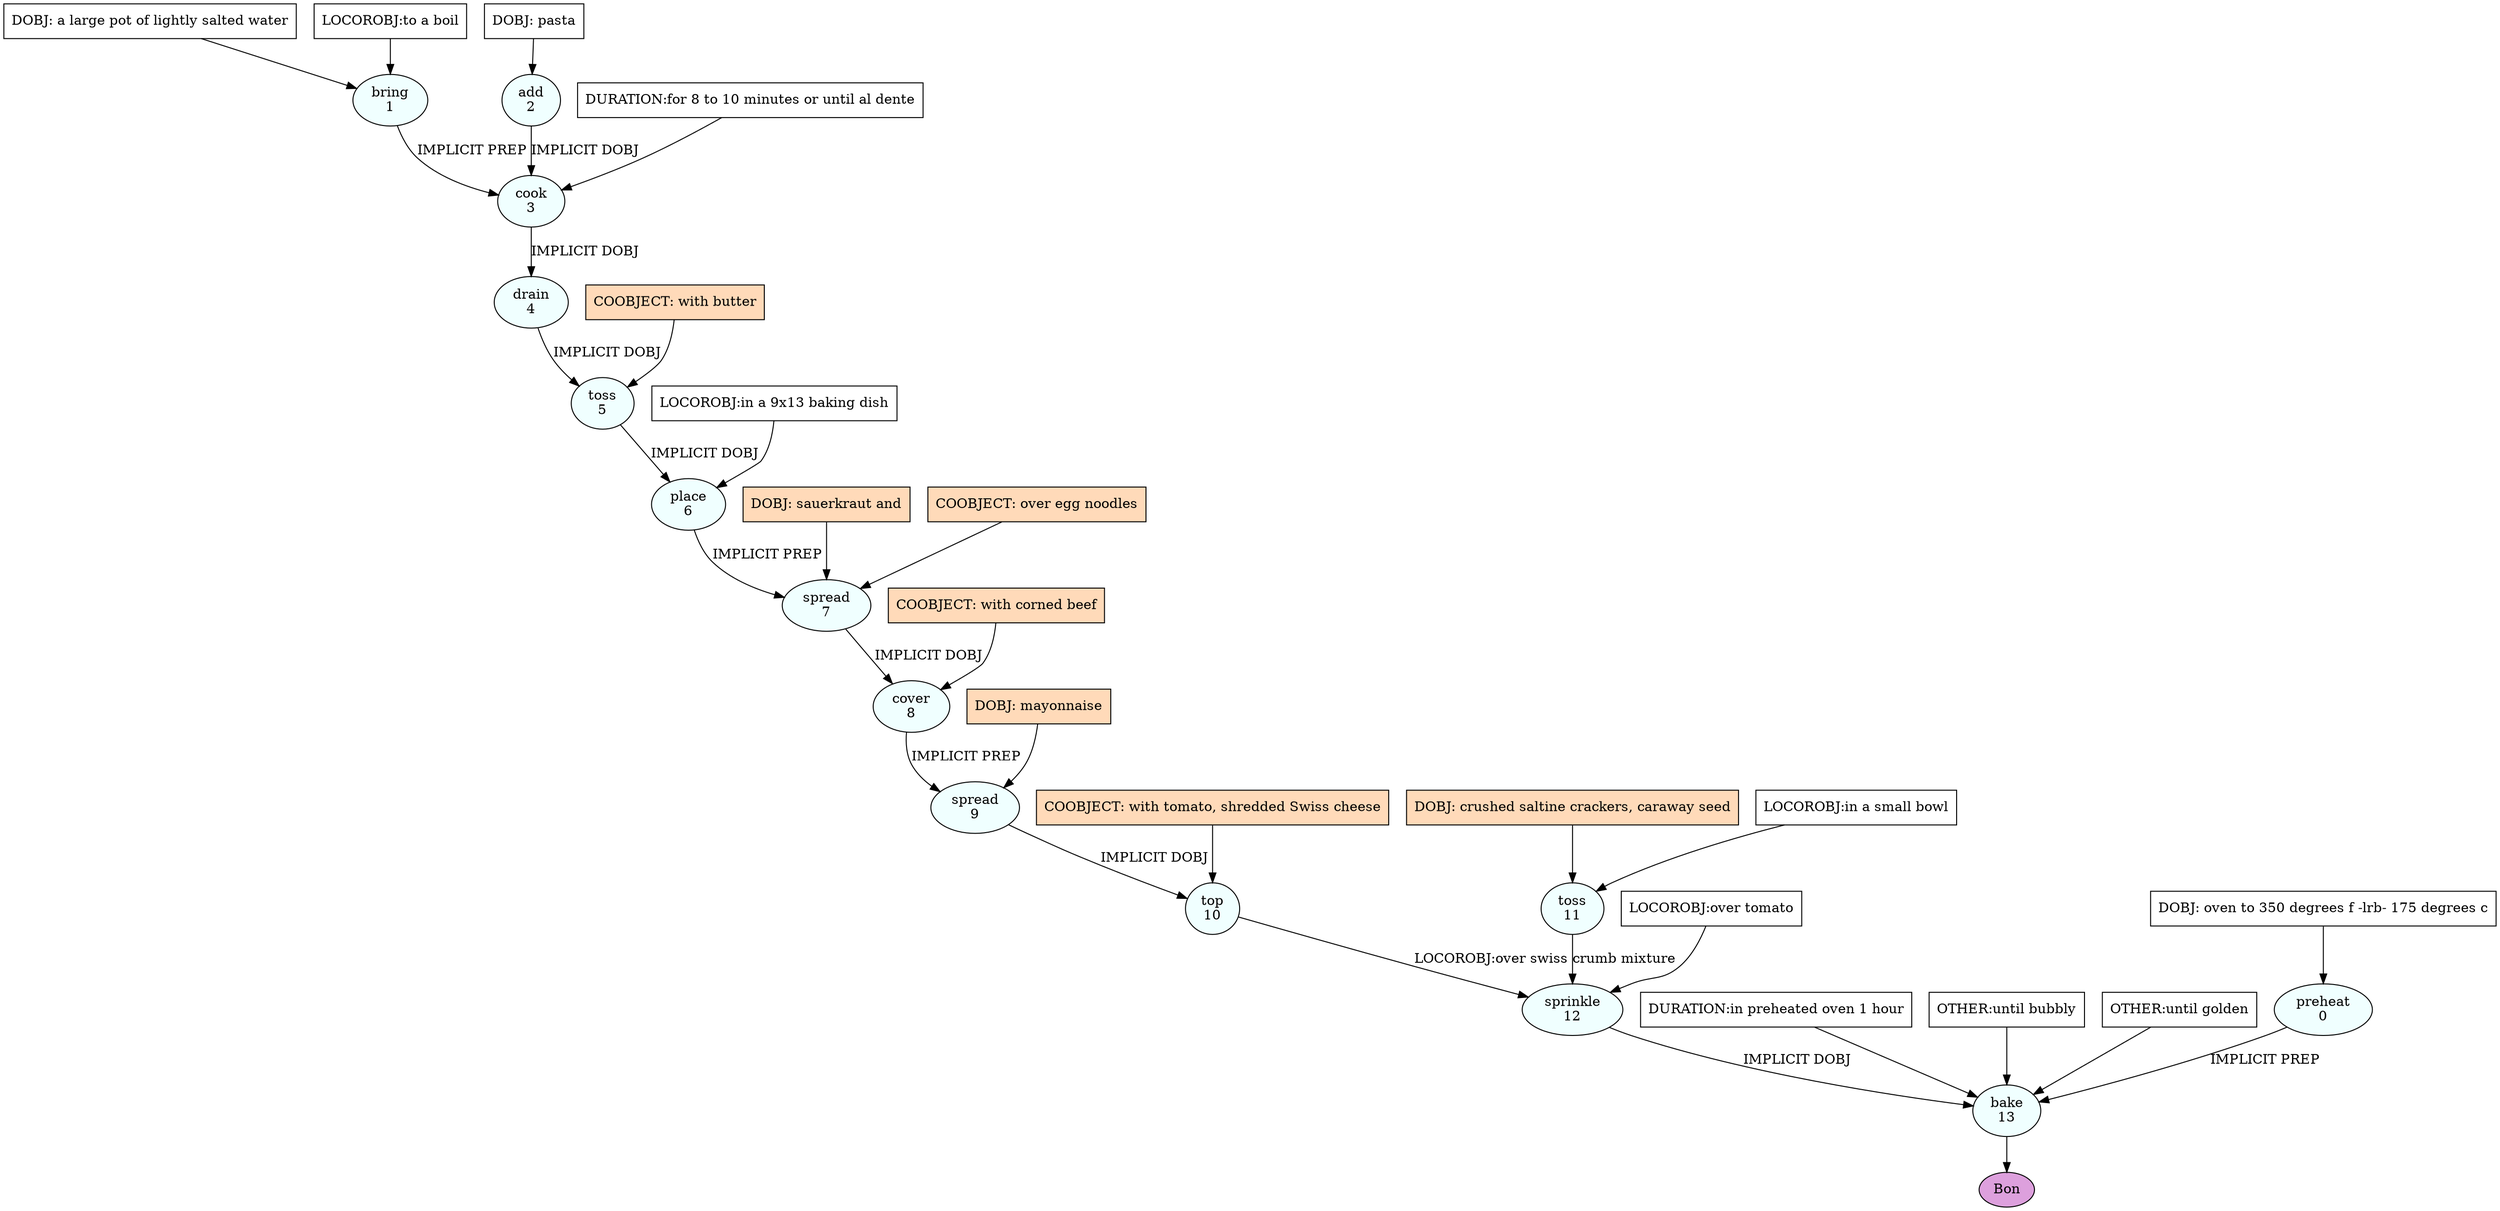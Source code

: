 digraph recipe {
E0[label="preheat
0", shape=oval, style=filled, fillcolor=azure]
E1[label="bring
1", shape=oval, style=filled, fillcolor=azure]
E2[label="add
2", shape=oval, style=filled, fillcolor=azure]
E3[label="cook
3", shape=oval, style=filled, fillcolor=azure]
E4[label="drain
4", shape=oval, style=filled, fillcolor=azure]
E5[label="toss
5", shape=oval, style=filled, fillcolor=azure]
E6[label="place
6", shape=oval, style=filled, fillcolor=azure]
E7[label="spread
7", shape=oval, style=filled, fillcolor=azure]
E8[label="cover
8", shape=oval, style=filled, fillcolor=azure]
E9[label="spread
9", shape=oval, style=filled, fillcolor=azure]
E10[label="top
10", shape=oval, style=filled, fillcolor=azure]
E11[label="toss
11", shape=oval, style=filled, fillcolor=azure]
E12[label="sprinkle
12", shape=oval, style=filled, fillcolor=azure]
E13[label="bake
13", shape=oval, style=filled, fillcolor=azure]
D11[label="DOBJ: crushed saltine crackers, caraway seed", shape=box, style=filled, fillcolor=peachpuff]
D11 -> E11
P11_0[label="LOCOROBJ:in a small bowl", shape=box, style=filled, fillcolor=white]
P11_0 -> E11
D2[label="DOBJ: pasta", shape=box, style=filled, fillcolor=white]
D2 -> E2
D0[label="DOBJ: oven to 350 degrees f -lrb- 175 degrees c", shape=box, style=filled, fillcolor=white]
D0 -> E0
D1[label="DOBJ: a large pot of lightly salted water", shape=box, style=filled, fillcolor=white]
D1 -> E1
P1_0[label="LOCOROBJ:to a boil", shape=box, style=filled, fillcolor=white]
P1_0 -> E1
E2 -> E3 [label="IMPLICIT DOBJ"]
E1 -> E3 [label="IMPLICIT PREP"]
P3_1_0[label="DURATION:for 8 to 10 minutes or until al dente", shape=box, style=filled, fillcolor=white]
P3_1_0 -> E3
E3 -> E4 [label="IMPLICIT DOBJ"]
E4 -> E5 [label="IMPLICIT DOBJ"]
P5_0_ing[label="COOBJECT: with butter", shape=box, style=filled, fillcolor=peachpuff]
P5_0_ing -> E5
E5 -> E6 [label="IMPLICIT DOBJ"]
P6_0_0[label="LOCOROBJ:in a 9x13 baking dish", shape=box, style=filled, fillcolor=white]
P6_0_0 -> E6
D7_ing[label="DOBJ: sauerkraut and", shape=box, style=filled, fillcolor=peachpuff]
D7_ing -> E7
E6 -> E7 [label="IMPLICIT PREP"]
P7_1_ing[label="COOBJECT: over egg noodles", shape=box, style=filled, fillcolor=peachpuff]
P7_1_ing -> E7
E7 -> E8 [label="IMPLICIT DOBJ"]
P8_0_ing[label="COOBJECT: with corned beef", shape=box, style=filled, fillcolor=peachpuff]
P8_0_ing -> E8
D9_ing[label="DOBJ: mayonnaise", shape=box, style=filled, fillcolor=peachpuff]
D9_ing -> E9
E8 -> E9 [label="IMPLICIT PREP"]
E9 -> E10 [label="IMPLICIT DOBJ"]
P10_0_ing[label="COOBJECT: with tomato, shredded Swiss cheese", shape=box, style=filled, fillcolor=peachpuff]
P10_0_ing -> E10
E11 -> E12 [label="crumb mixture"]
E10 -> E12 [label="LOCOROBJ:over swiss"]
P12_0_1[label="LOCOROBJ:over tomato", shape=box, style=filled, fillcolor=white]
P12_0_1 -> E12
E12 -> E13 [label="IMPLICIT DOBJ"]
E0 -> E13 [label="IMPLICIT PREP"]
P13_1_0[label="DURATION:in preheated oven 1 hour", shape=box, style=filled, fillcolor=white]
P13_1_0 -> E13
P13_2_0[label="OTHER:until bubbly", shape=box, style=filled, fillcolor=white]
P13_2_0 -> E13
P13_2_1[label="OTHER:until golden", shape=box, style=filled, fillcolor=white]
P13_2_1 -> E13
EOR[label="Bon", shape=oval, style=filled, fillcolor=plum]
E13 -> EOR
}
